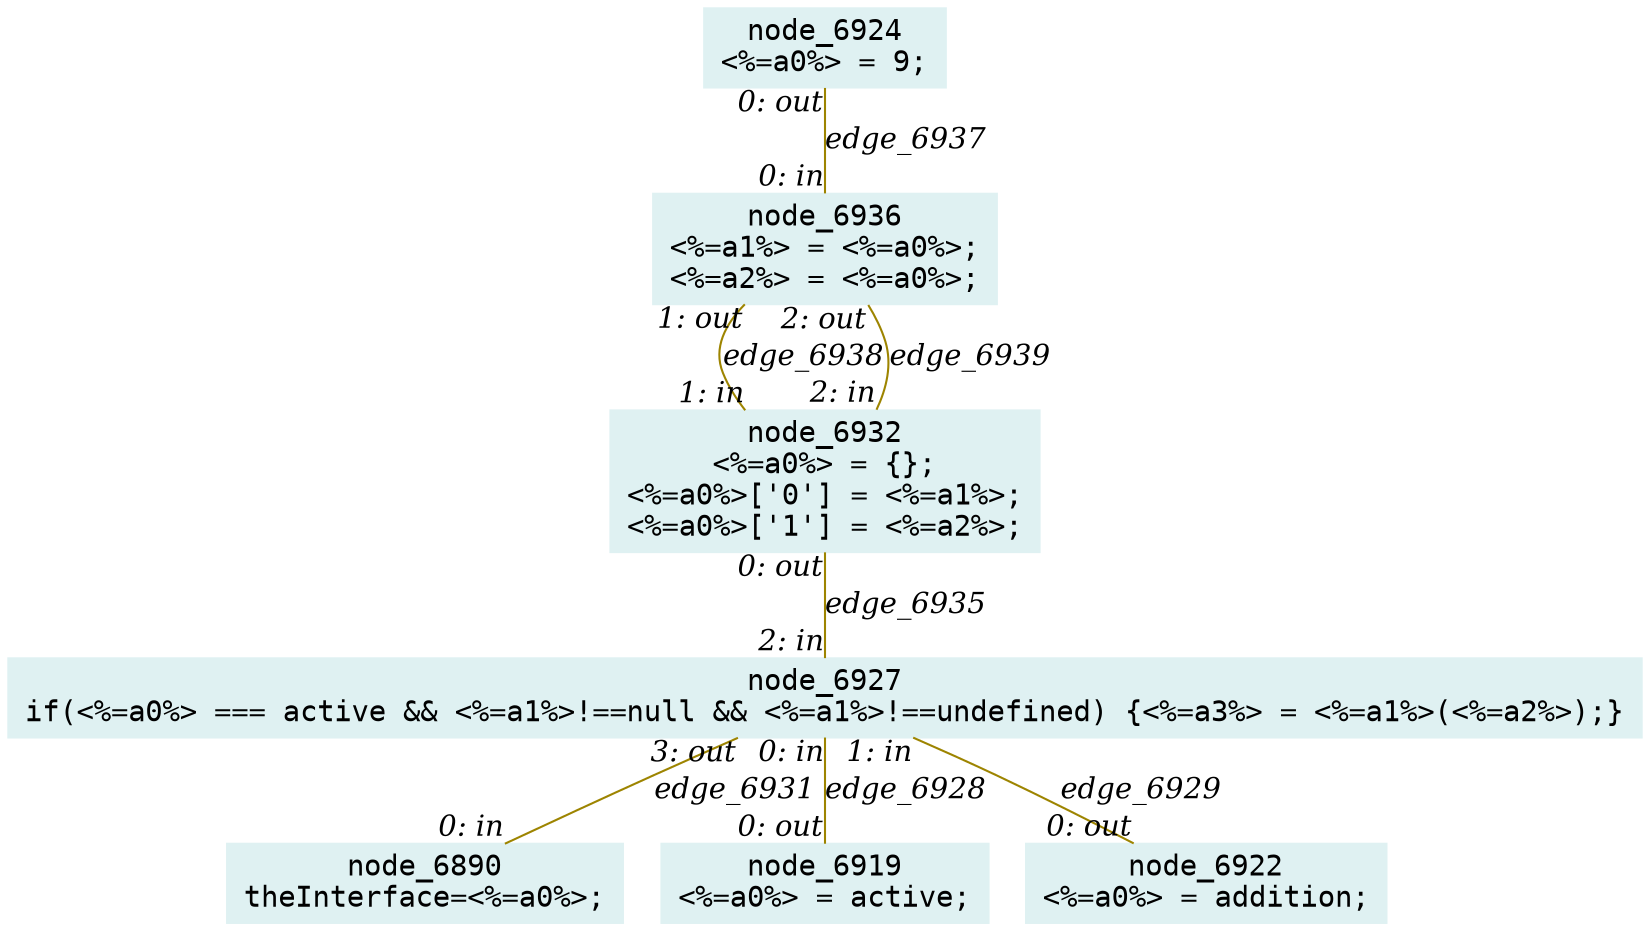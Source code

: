 digraph g{node_6890 [shape="box", style="filled", color="#dff1f2", fontname="Courier", label="node_6890
theInterface=<%=a0%>;
" ]
node_6919 [shape="box", style="filled", color="#dff1f2", fontname="Courier", label="node_6919
<%=a0%> = active;
" ]
node_6922 [shape="box", style="filled", color="#dff1f2", fontname="Courier", label="node_6922
<%=a0%> = addition;
" ]
node_6924 [shape="box", style="filled", color="#dff1f2", fontname="Courier", label="node_6924
<%=a0%> = 9;
" ]
node_6927 [shape="box", style="filled", color="#dff1f2", fontname="Courier", label="node_6927
if(<%=a0%> === active && <%=a1%>!==null && <%=a1%>!==undefined) {<%=a3%> = <%=a1%>(<%=a2%>);}
" ]
node_6932 [shape="box", style="filled", color="#dff1f2", fontname="Courier", label="node_6932
<%=a0%> = {};
<%=a0%>['0'] = <%=a1%>;
<%=a0%>['1'] = <%=a2%>;
" ]
node_6936 [shape="box", style="filled", color="#dff1f2", fontname="Courier", label="node_6936
<%=a1%> = <%=a0%>;
<%=a2%> = <%=a0%>;
" ]
node_6927 -> node_6919 [dir=none, arrowHead=none, fontname="Times-Italic", arrowsize=1, color="#9d8400", label="edge_6928",  headlabel="0: out", taillabel="0: in" ]
node_6927 -> node_6922 [dir=none, arrowHead=none, fontname="Times-Italic", arrowsize=1, color="#9d8400", label="edge_6929",  headlabel="0: out", taillabel="1: in" ]
node_6927 -> node_6890 [dir=none, arrowHead=none, fontname="Times-Italic", arrowsize=1, color="#9d8400", label="edge_6931",  headlabel="0: in", taillabel="3: out" ]
node_6932 -> node_6927 [dir=none, arrowHead=none, fontname="Times-Italic", arrowsize=1, color="#9d8400", label="edge_6935",  headlabel="2: in", taillabel="0: out" ]
node_6924 -> node_6936 [dir=none, arrowHead=none, fontname="Times-Italic", arrowsize=1, color="#9d8400", label="edge_6937",  headlabel="0: in", taillabel="0: out" ]
node_6936 -> node_6932 [dir=none, arrowHead=none, fontname="Times-Italic", arrowsize=1, color="#9d8400", label="edge_6938",  headlabel="1: in", taillabel="1: out" ]
node_6936 -> node_6932 [dir=none, arrowHead=none, fontname="Times-Italic", arrowsize=1, color="#9d8400", label="edge_6939",  headlabel="2: in", taillabel="2: out" ]
}